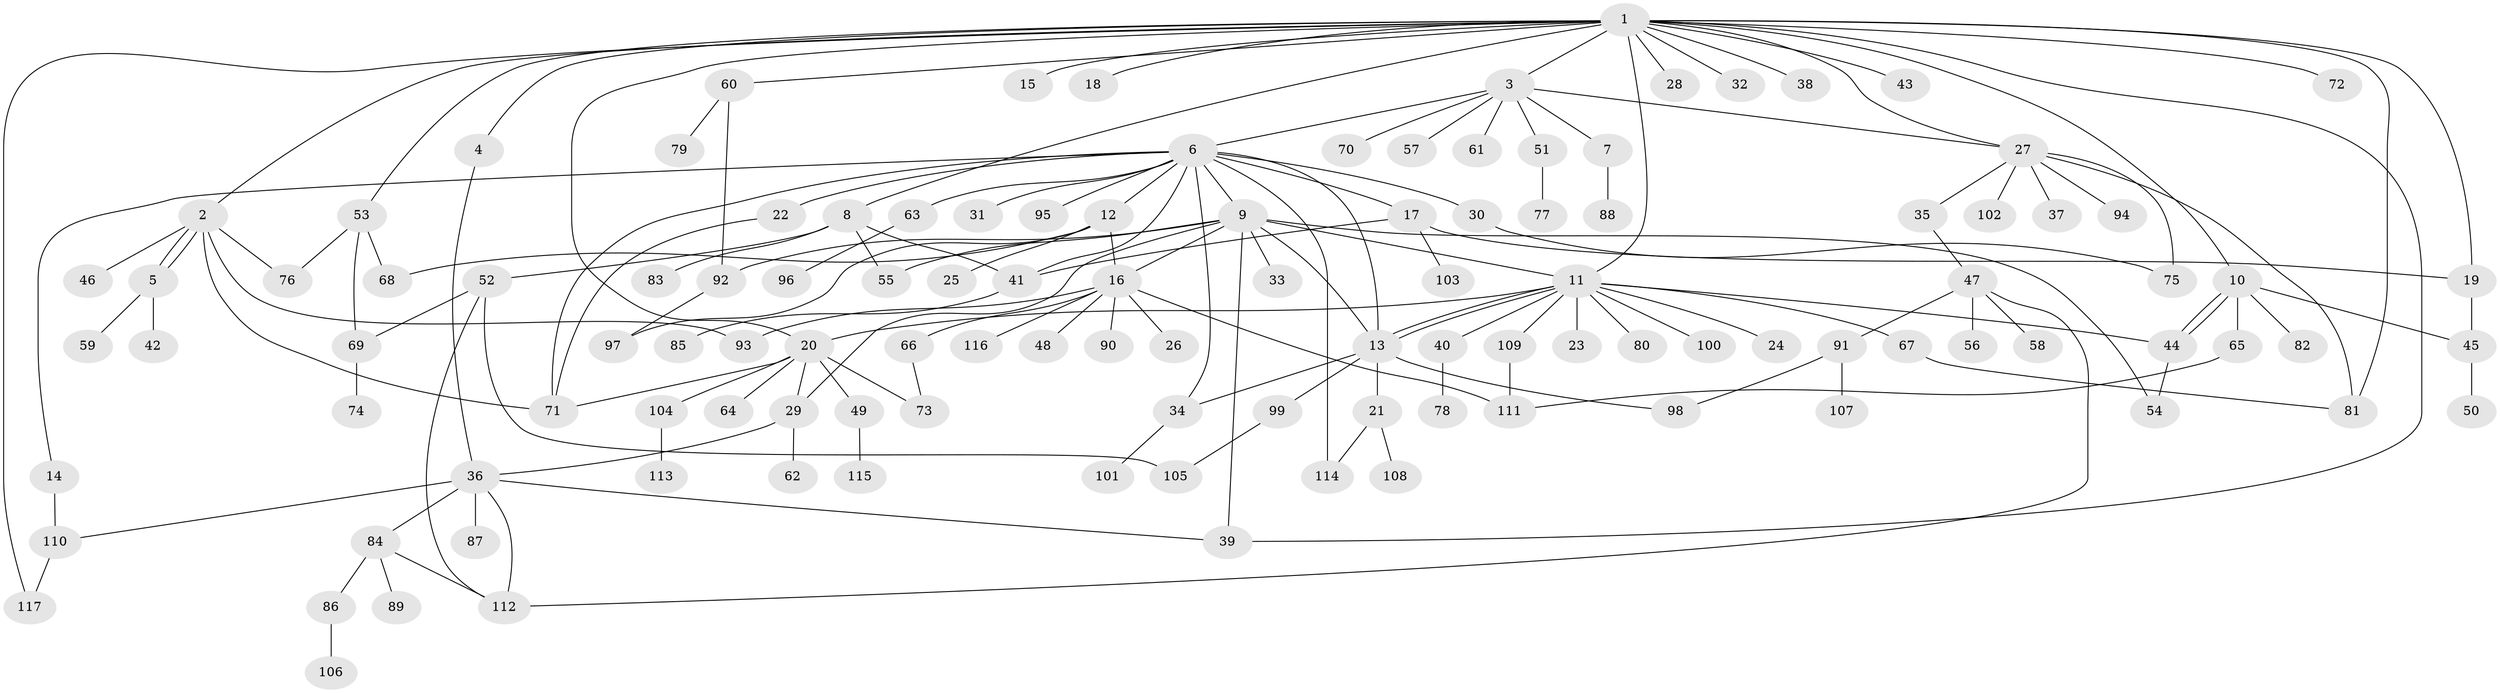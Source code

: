 // coarse degree distribution, {22: 0.011904761904761904, 7: 0.023809523809523808, 8: 0.05952380952380952, 2: 0.16666666666666666, 3: 0.11904761904761904, 14: 0.011904761904761904, 10: 0.023809523809523808, 6: 0.011904761904761904, 12: 0.011904761904761904, 5: 0.03571428571428571, 1: 0.5119047619047619, 4: 0.011904761904761904}
// Generated by graph-tools (version 1.1) at 2025/51/02/27/25 19:51:57]
// undirected, 117 vertices, 160 edges
graph export_dot {
graph [start="1"]
  node [color=gray90,style=filled];
  1;
  2;
  3;
  4;
  5;
  6;
  7;
  8;
  9;
  10;
  11;
  12;
  13;
  14;
  15;
  16;
  17;
  18;
  19;
  20;
  21;
  22;
  23;
  24;
  25;
  26;
  27;
  28;
  29;
  30;
  31;
  32;
  33;
  34;
  35;
  36;
  37;
  38;
  39;
  40;
  41;
  42;
  43;
  44;
  45;
  46;
  47;
  48;
  49;
  50;
  51;
  52;
  53;
  54;
  55;
  56;
  57;
  58;
  59;
  60;
  61;
  62;
  63;
  64;
  65;
  66;
  67;
  68;
  69;
  70;
  71;
  72;
  73;
  74;
  75;
  76;
  77;
  78;
  79;
  80;
  81;
  82;
  83;
  84;
  85;
  86;
  87;
  88;
  89;
  90;
  91;
  92;
  93;
  94;
  95;
  96;
  97;
  98;
  99;
  100;
  101;
  102;
  103;
  104;
  105;
  106;
  107;
  108;
  109;
  110;
  111;
  112;
  113;
  114;
  115;
  116;
  117;
  1 -- 2;
  1 -- 3;
  1 -- 4;
  1 -- 8;
  1 -- 10;
  1 -- 11;
  1 -- 15;
  1 -- 18;
  1 -- 19;
  1 -- 20;
  1 -- 27;
  1 -- 28;
  1 -- 32;
  1 -- 38;
  1 -- 39;
  1 -- 43;
  1 -- 53;
  1 -- 60;
  1 -- 72;
  1 -- 81;
  1 -- 117;
  2 -- 5;
  2 -- 5;
  2 -- 46;
  2 -- 71;
  2 -- 76;
  2 -- 93;
  3 -- 6;
  3 -- 7;
  3 -- 27;
  3 -- 51;
  3 -- 57;
  3 -- 61;
  3 -- 70;
  4 -- 36;
  5 -- 42;
  5 -- 59;
  6 -- 9;
  6 -- 12;
  6 -- 13;
  6 -- 14;
  6 -- 17;
  6 -- 22;
  6 -- 30;
  6 -- 31;
  6 -- 34;
  6 -- 41;
  6 -- 63;
  6 -- 71;
  6 -- 95;
  6 -- 114;
  7 -- 88;
  8 -- 41;
  8 -- 52;
  8 -- 55;
  8 -- 83;
  9 -- 11;
  9 -- 13;
  9 -- 16;
  9 -- 29;
  9 -- 33;
  9 -- 39;
  9 -- 54;
  9 -- 55;
  9 -- 92;
  10 -- 44;
  10 -- 44;
  10 -- 45;
  10 -- 65;
  10 -- 82;
  11 -- 13;
  11 -- 13;
  11 -- 20;
  11 -- 23;
  11 -- 24;
  11 -- 40;
  11 -- 44;
  11 -- 67;
  11 -- 80;
  11 -- 100;
  11 -- 109;
  12 -- 16;
  12 -- 25;
  12 -- 68;
  12 -- 97;
  13 -- 21;
  13 -- 34;
  13 -- 98;
  13 -- 99;
  14 -- 110;
  16 -- 26;
  16 -- 48;
  16 -- 66;
  16 -- 90;
  16 -- 93;
  16 -- 111;
  16 -- 116;
  17 -- 19;
  17 -- 41;
  17 -- 103;
  19 -- 45;
  20 -- 29;
  20 -- 49;
  20 -- 64;
  20 -- 71;
  20 -- 73;
  20 -- 104;
  21 -- 108;
  21 -- 114;
  22 -- 71;
  27 -- 35;
  27 -- 37;
  27 -- 75;
  27 -- 81;
  27 -- 94;
  27 -- 102;
  29 -- 36;
  29 -- 62;
  30 -- 75;
  34 -- 101;
  35 -- 47;
  36 -- 39;
  36 -- 84;
  36 -- 87;
  36 -- 110;
  36 -- 112;
  40 -- 78;
  41 -- 85;
  44 -- 54;
  45 -- 50;
  47 -- 56;
  47 -- 58;
  47 -- 91;
  47 -- 112;
  49 -- 115;
  51 -- 77;
  52 -- 69;
  52 -- 105;
  52 -- 112;
  53 -- 68;
  53 -- 69;
  53 -- 76;
  60 -- 79;
  60 -- 92;
  63 -- 96;
  65 -- 111;
  66 -- 73;
  67 -- 81;
  69 -- 74;
  84 -- 86;
  84 -- 89;
  84 -- 112;
  86 -- 106;
  91 -- 98;
  91 -- 107;
  92 -- 97;
  99 -- 105;
  104 -- 113;
  109 -- 111;
  110 -- 117;
}
